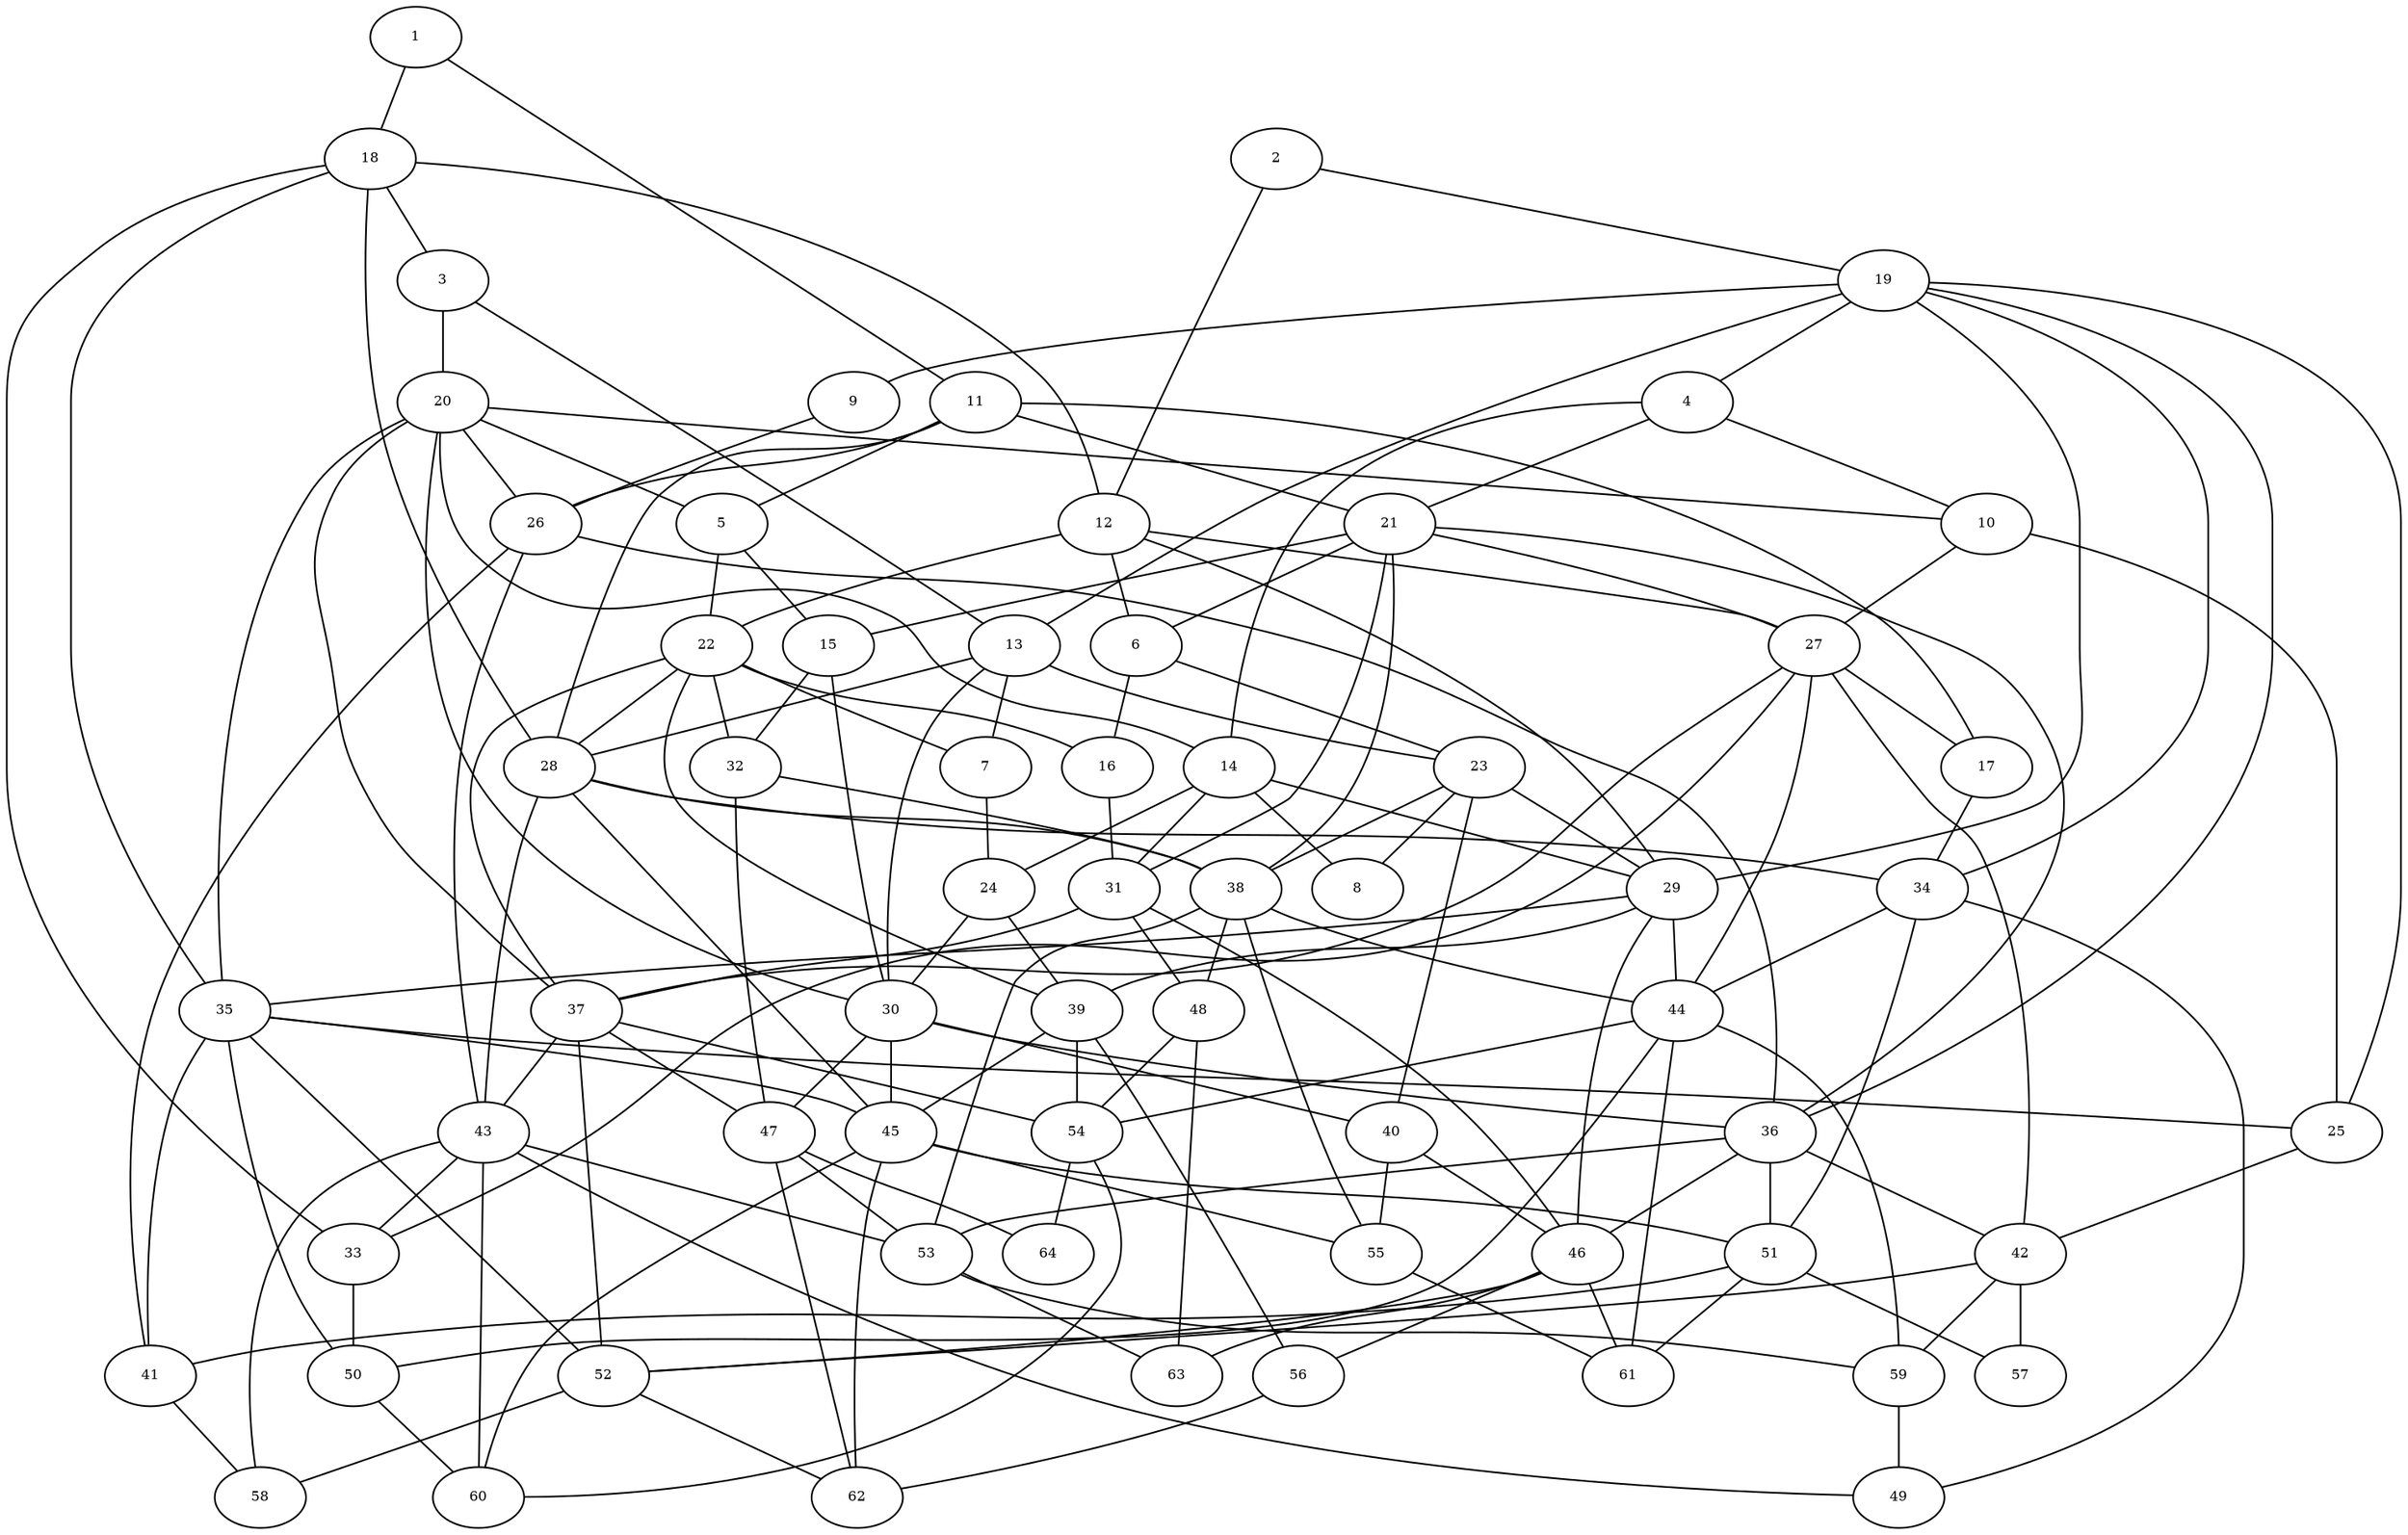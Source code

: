 graph RGL__AdjacencyGraph {
    1 [
        fontsize = 8,
        label = 1
    ]

    11 [
        fontsize = 8,
        label = 11
    ]

    18 [
        fontsize = 8,
        label = 18
    ]

    2 [
        fontsize = 8,
        label = 2
    ]

    12 [
        fontsize = 8,
        label = 12
    ]

    19 [
        fontsize = 8,
        label = 19
    ]

    3 [
        fontsize = 8,
        label = 3
    ]

    13 [
        fontsize = 8,
        label = 13
    ]

    20 [
        fontsize = 8,
        label = 20
    ]

    4 [
        fontsize = 8,
        label = 4
    ]

    14 [
        fontsize = 8,
        label = 14
    ]

    21 [
        fontsize = 8,
        label = 21
    ]

    10 [
        fontsize = 8,
        label = 10
    ]

    5 [
        fontsize = 8,
        label = 5
    ]

    15 [
        fontsize = 8,
        label = 15
    ]

    22 [
        fontsize = 8,
        label = 22
    ]

    6 [
        fontsize = 8,
        label = 6
    ]

    16 [
        fontsize = 8,
        label = 16
    ]

    23 [
        fontsize = 8,
        label = 23
    ]

    7 [
        fontsize = 8,
        label = 7
    ]

    24 [
        fontsize = 8,
        label = 24
    ]

    8 [
        fontsize = 8,
        label = 8
    ]

    9 [
        fontsize = 8,
        label = 9
    ]

    26 [
        fontsize = 8,
        label = 26
    ]

    27 [
        fontsize = 8,
        label = 27
    ]

    28 [
        fontsize = 8,
        label = 28
    ]

    29 [
        fontsize = 8,
        label = 29
    ]

    30 [
        fontsize = 8,
        label = 30
    ]

    31 [
        fontsize = 8,
        label = 31
    ]

    32 [
        fontsize = 8,
        label = 32
    ]

    17 [
        fontsize = 8,
        label = 17
    ]

    34 [
        fontsize = 8,
        label = 34
    ]

    35 [
        fontsize = 8,
        label = 35
    ]

    36 [
        fontsize = 8,
        label = 36
    ]

    37 [
        fontsize = 8,
        label = 37
    ]

    38 [
        fontsize = 8,
        label = 38
    ]

    39 [
        fontsize = 8,
        label = 39
    ]

    40 [
        fontsize = 8,
        label = 40
    ]

    25 [
        fontsize = 8,
        label = 25
    ]

    42 [
        fontsize = 8,
        label = 42
    ]

    43 [
        fontsize = 8,
        label = 43
    ]

    44 [
        fontsize = 8,
        label = 44
    ]

    45 [
        fontsize = 8,
        label = 45
    ]

    46 [
        fontsize = 8,
        label = 46
    ]

    47 [
        fontsize = 8,
        label = 47
    ]

    48 [
        fontsize = 8,
        label = 48
    ]

    33 [
        fontsize = 8,
        label = 33
    ]

    50 [
        fontsize = 8,
        label = 50
    ]

    51 [
        fontsize = 8,
        label = 51
    ]

    52 [
        fontsize = 8,
        label = 52
    ]

    53 [
        fontsize = 8,
        label = 53
    ]

    54 [
        fontsize = 8,
        label = 54
    ]

    55 [
        fontsize = 8,
        label = 55
    ]

    56 [
        fontsize = 8,
        label = 56
    ]

    41 [
        fontsize = 8,
        label = 41
    ]

    58 [
        fontsize = 8,
        label = 58
    ]

    59 [
        fontsize = 8,
        label = 59
    ]

    60 [
        fontsize = 8,
        label = 60
    ]

    61 [
        fontsize = 8,
        label = 61
    ]

    62 [
        fontsize = 8,
        label = 62
    ]

    63 [
        fontsize = 8,
        label = 63
    ]

    64 [
        fontsize = 8,
        label = 64
    ]

    49 [
        fontsize = 8,
        label = 49
    ]

    57 [
        fontsize = 8,
        label = 57
    ]

    1 -- 11 [
        fontsize = 8
    ]

    1 -- 18 [
        fontsize = 8
    ]

    11 -- 5 [
        fontsize = 8
    ]

    11 -- 21 [
        fontsize = 8
    ]

    11 -- 28 [
        fontsize = 8
    ]

    11 -- 26 [
        fontsize = 8
    ]

    11 -- 17 [
        fontsize = 8
    ]

    18 -- 3 [
        fontsize = 8
    ]

    18 -- 12 [
        fontsize = 8
    ]

    18 -- 28 [
        fontsize = 8
    ]

    18 -- 35 [
        fontsize = 8
    ]

    18 -- 33 [
        fontsize = 8
    ]

    2 -- 12 [
        fontsize = 8
    ]

    2 -- 19 [
        fontsize = 8
    ]

    12 -- 6 [
        fontsize = 8
    ]

    12 -- 22 [
        fontsize = 8
    ]

    12 -- 29 [
        fontsize = 8
    ]

    12 -- 27 [
        fontsize = 8
    ]

    19 -- 4 [
        fontsize = 8
    ]

    19 -- 9 [
        fontsize = 8
    ]

    19 -- 13 [
        fontsize = 8
    ]

    19 -- 29 [
        fontsize = 8
    ]

    19 -- 36 [
        fontsize = 8
    ]

    19 -- 34 [
        fontsize = 8
    ]

    19 -- 25 [
        fontsize = 8
    ]

    3 -- 13 [
        fontsize = 8
    ]

    3 -- 20 [
        fontsize = 8
    ]

    13 -- 7 [
        fontsize = 8
    ]

    13 -- 23 [
        fontsize = 8
    ]

    13 -- 30 [
        fontsize = 8
    ]

    13 -- 28 [
        fontsize = 8
    ]

    20 -- 5 [
        fontsize = 8
    ]

    20 -- 10 [
        fontsize = 8
    ]

    20 -- 14 [
        fontsize = 8
    ]

    20 -- 30 [
        fontsize = 8
    ]

    20 -- 37 [
        fontsize = 8
    ]

    20 -- 26 [
        fontsize = 8
    ]

    20 -- 35 [
        fontsize = 8
    ]

    4 -- 14 [
        fontsize = 8
    ]

    4 -- 21 [
        fontsize = 8
    ]

    4 -- 10 [
        fontsize = 8
    ]

    14 -- 8 [
        fontsize = 8
    ]

    14 -- 24 [
        fontsize = 8
    ]

    14 -- 31 [
        fontsize = 8
    ]

    14 -- 29 [
        fontsize = 8
    ]

    21 -- 6 [
        fontsize = 8
    ]

    21 -- 15 [
        fontsize = 8
    ]

    21 -- 31 [
        fontsize = 8
    ]

    21 -- 38 [
        fontsize = 8
    ]

    21 -- 27 [
        fontsize = 8
    ]

    21 -- 36 [
        fontsize = 8
    ]

    10 -- 27 [
        fontsize = 8
    ]

    10 -- 25 [
        fontsize = 8
    ]

    5 -- 15 [
        fontsize = 8
    ]

    5 -- 22 [
        fontsize = 8
    ]

    15 -- 32 [
        fontsize = 8
    ]

    15 -- 30 [
        fontsize = 8
    ]

    22 -- 7 [
        fontsize = 8
    ]

    22 -- 16 [
        fontsize = 8
    ]

    22 -- 32 [
        fontsize = 8
    ]

    22 -- 39 [
        fontsize = 8
    ]

    22 -- 28 [
        fontsize = 8
    ]

    22 -- 37 [
        fontsize = 8
    ]

    6 -- 16 [
        fontsize = 8
    ]

    6 -- 23 [
        fontsize = 8
    ]

    16 -- 31 [
        fontsize = 8
    ]

    23 -- 8 [
        fontsize = 8
    ]

    23 -- 40 [
        fontsize = 8
    ]

    23 -- 29 [
        fontsize = 8
    ]

    23 -- 38 [
        fontsize = 8
    ]

    7 -- 24 [
        fontsize = 8
    ]

    24 -- 30 [
        fontsize = 8
    ]

    24 -- 39 [
        fontsize = 8
    ]

    9 -- 26 [
        fontsize = 8
    ]

    26 -- 36 [
        fontsize = 8
    ]

    26 -- 43 [
        fontsize = 8
    ]

    26 -- 41 [
        fontsize = 8
    ]

    27 -- 17 [
        fontsize = 8
    ]

    27 -- 37 [
        fontsize = 8
    ]

    27 -- 44 [
        fontsize = 8
    ]

    27 -- 42 [
        fontsize = 8
    ]

    27 -- 33 [
        fontsize = 8
    ]

    28 -- 38 [
        fontsize = 8
    ]

    28 -- 45 [
        fontsize = 8
    ]

    28 -- 34 [
        fontsize = 8
    ]

    28 -- 43 [
        fontsize = 8
    ]

    29 -- 39 [
        fontsize = 8
    ]

    29 -- 46 [
        fontsize = 8
    ]

    29 -- 35 [
        fontsize = 8
    ]

    29 -- 44 [
        fontsize = 8
    ]

    30 -- 40 [
        fontsize = 8
    ]

    30 -- 47 [
        fontsize = 8
    ]

    30 -- 36 [
        fontsize = 8
    ]

    30 -- 45 [
        fontsize = 8
    ]

    31 -- 48 [
        fontsize = 8
    ]

    31 -- 37 [
        fontsize = 8
    ]

    31 -- 46 [
        fontsize = 8
    ]

    32 -- 38 [
        fontsize = 8
    ]

    32 -- 47 [
        fontsize = 8
    ]

    17 -- 34 [
        fontsize = 8
    ]

    34 -- 44 [
        fontsize = 8
    ]

    34 -- 51 [
        fontsize = 8
    ]

    34 -- 49 [
        fontsize = 8
    ]

    35 -- 25 [
        fontsize = 8
    ]

    35 -- 45 [
        fontsize = 8
    ]

    35 -- 52 [
        fontsize = 8
    ]

    35 -- 50 [
        fontsize = 8
    ]

    35 -- 41 [
        fontsize = 8
    ]

    36 -- 46 [
        fontsize = 8
    ]

    36 -- 53 [
        fontsize = 8
    ]

    36 -- 42 [
        fontsize = 8
    ]

    36 -- 51 [
        fontsize = 8
    ]

    37 -- 47 [
        fontsize = 8
    ]

    37 -- 54 [
        fontsize = 8
    ]

    37 -- 43 [
        fontsize = 8
    ]

    37 -- 52 [
        fontsize = 8
    ]

    38 -- 48 [
        fontsize = 8
    ]

    38 -- 55 [
        fontsize = 8
    ]

    38 -- 44 [
        fontsize = 8
    ]

    38 -- 53 [
        fontsize = 8
    ]

    39 -- 56 [
        fontsize = 8
    ]

    39 -- 45 [
        fontsize = 8
    ]

    39 -- 54 [
        fontsize = 8
    ]

    40 -- 46 [
        fontsize = 8
    ]

    40 -- 55 [
        fontsize = 8
    ]

    25 -- 42 [
        fontsize = 8
    ]

    42 -- 52 [
        fontsize = 8
    ]

    42 -- 59 [
        fontsize = 8
    ]

    42 -- 57 [
        fontsize = 8
    ]

    43 -- 33 [
        fontsize = 8
    ]

    43 -- 53 [
        fontsize = 8
    ]

    43 -- 60 [
        fontsize = 8
    ]

    43 -- 58 [
        fontsize = 8
    ]

    43 -- 49 [
        fontsize = 8
    ]

    44 -- 54 [
        fontsize = 8
    ]

    44 -- 61 [
        fontsize = 8
    ]

    44 -- 50 [
        fontsize = 8
    ]

    44 -- 59 [
        fontsize = 8
    ]

    45 -- 55 [
        fontsize = 8
    ]

    45 -- 62 [
        fontsize = 8
    ]

    45 -- 51 [
        fontsize = 8
    ]

    45 -- 60 [
        fontsize = 8
    ]

    46 -- 56 [
        fontsize = 8
    ]

    46 -- 63 [
        fontsize = 8
    ]

    46 -- 52 [
        fontsize = 8
    ]

    46 -- 61 [
        fontsize = 8
    ]

    47 -- 64 [
        fontsize = 8
    ]

    47 -- 53 [
        fontsize = 8
    ]

    47 -- 62 [
        fontsize = 8
    ]

    48 -- 54 [
        fontsize = 8
    ]

    48 -- 63 [
        fontsize = 8
    ]

    33 -- 50 [
        fontsize = 8
    ]

    50 -- 60 [
        fontsize = 8
    ]

    51 -- 41 [
        fontsize = 8
    ]

    51 -- 61 [
        fontsize = 8
    ]

    51 -- 57 [
        fontsize = 8
    ]

    52 -- 62 [
        fontsize = 8
    ]

    52 -- 58 [
        fontsize = 8
    ]

    53 -- 63 [
        fontsize = 8
    ]

    53 -- 59 [
        fontsize = 8
    ]

    54 -- 64 [
        fontsize = 8
    ]

    54 -- 60 [
        fontsize = 8
    ]

    55 -- 61 [
        fontsize = 8
    ]

    56 -- 62 [
        fontsize = 8
    ]

    41 -- 58 [
        fontsize = 8
    ]

    59 -- 49 [
        fontsize = 8
    ]
}
